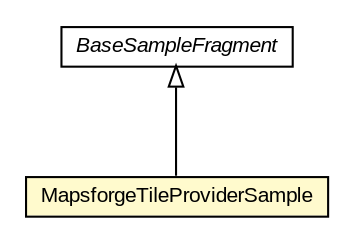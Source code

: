 #!/usr/local/bin/dot
#
# Class diagram 
# Generated by UMLGraph version R5_6-24-gf6e263 (http://www.umlgraph.org/)
#

digraph G {
	edge [fontname="arial",fontsize=10,labelfontname="arial",labelfontsize=10];
	node [fontname="arial",fontsize=10,shape=plaintext];
	nodesep=0.25;
	ranksep=0.5;
	// org.osmdroid.samplefragments.BaseSampleFragment
	c9943 [label=<<table title="org.osmdroid.samplefragments.BaseSampleFragment" border="0" cellborder="1" cellspacing="0" cellpadding="2" port="p" href="../BaseSampleFragment.html">
		<tr><td><table border="0" cellspacing="0" cellpadding="1">
<tr><td align="center" balign="center"><font face="arial italic"> BaseSampleFragment </font></td></tr>
		</table></td></tr>
		</table>>, URL="../BaseSampleFragment.html", fontname="arial", fontcolor="black", fontsize=10.0];
	// org.osmdroid.samplefragments.tileproviders.MapsforgeTileProviderSample
	c10007 [label=<<table title="org.osmdroid.samplefragments.tileproviders.MapsforgeTileProviderSample" border="0" cellborder="1" cellspacing="0" cellpadding="2" port="p" bgcolor="lemonChiffon" href="./MapsforgeTileProviderSample.html">
		<tr><td><table border="0" cellspacing="0" cellpadding="1">
<tr><td align="center" balign="center"> MapsforgeTileProviderSample </td></tr>
		</table></td></tr>
		</table>>, URL="./MapsforgeTileProviderSample.html", fontname="arial", fontcolor="black", fontsize=10.0];
	//org.osmdroid.samplefragments.tileproviders.MapsforgeTileProviderSample extends org.osmdroid.samplefragments.BaseSampleFragment
	c9943:p -> c10007:p [dir=back,arrowtail=empty];
}

